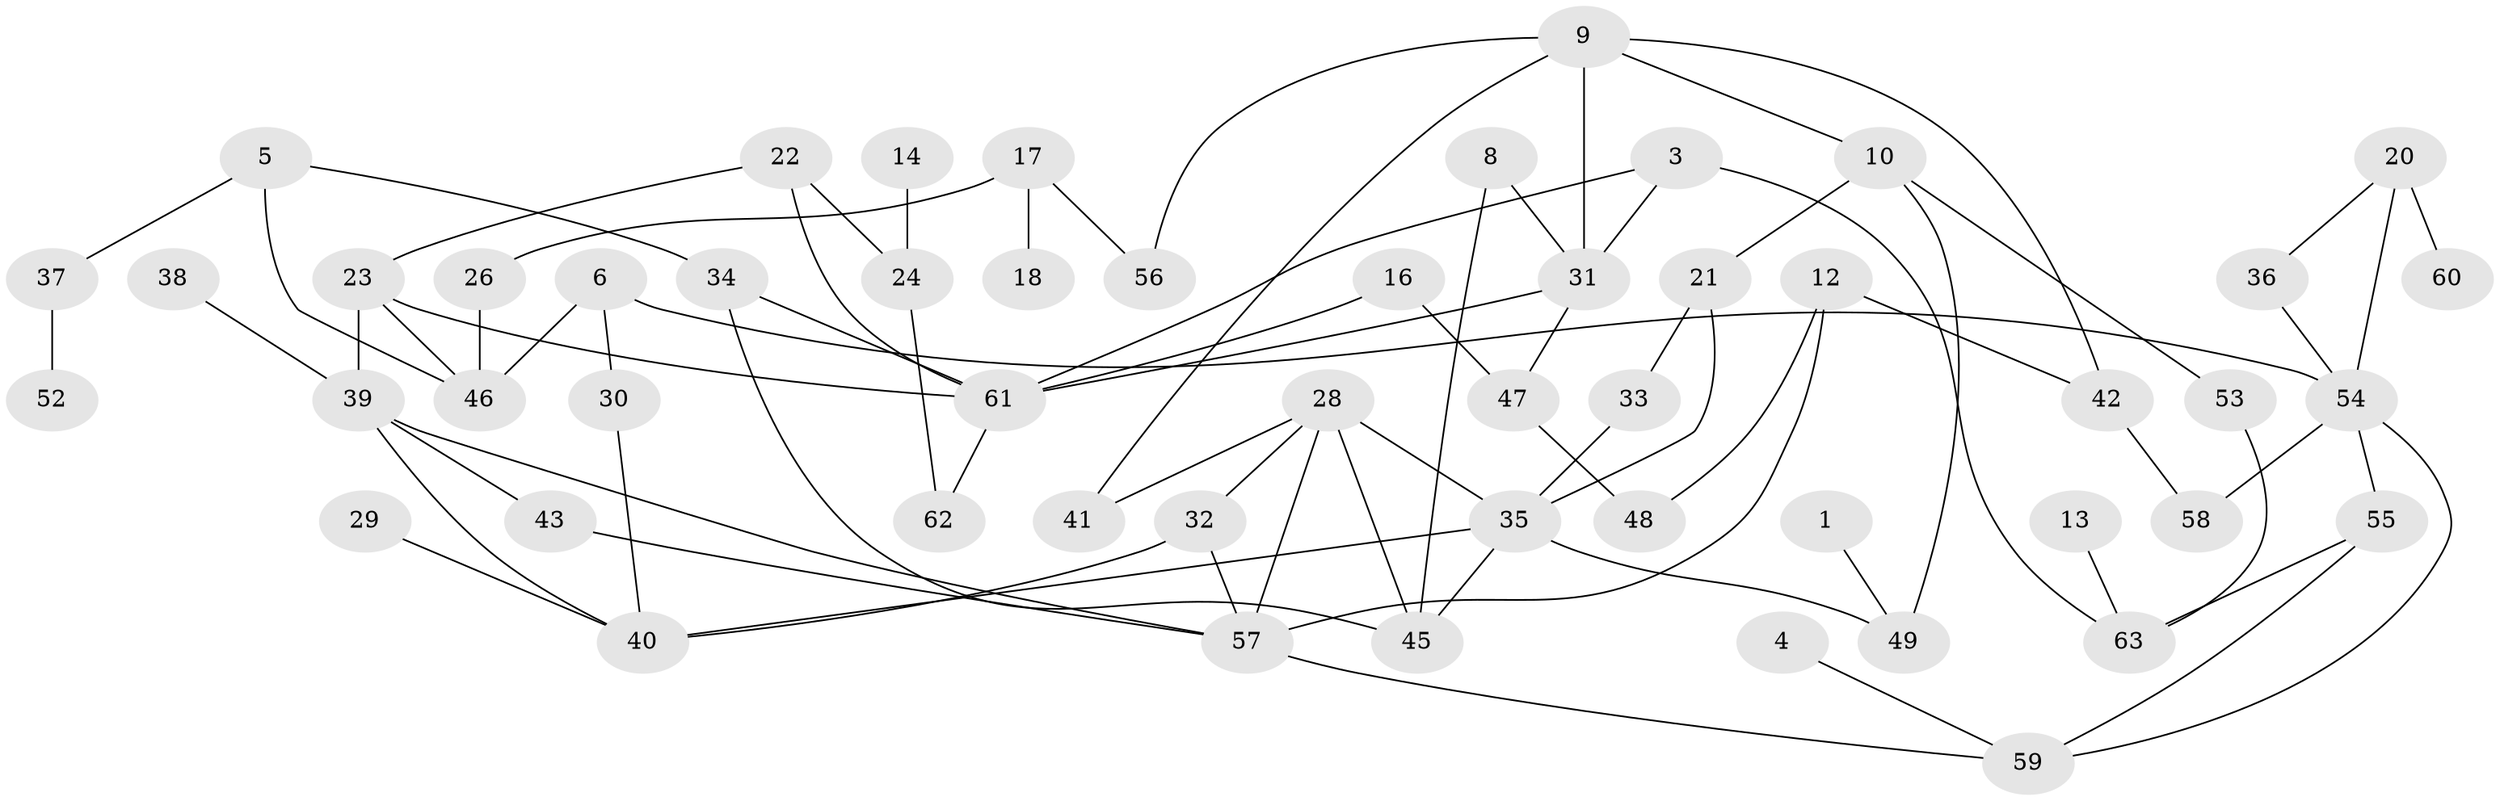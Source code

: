 // original degree distribution, {3: 0.30392156862745096, 2: 0.23529411764705882, 4: 0.10784313725490197, 1: 0.20588235294117646, 0: 0.08823529411764706, 5: 0.049019607843137254, 7: 0.00980392156862745}
// Generated by graph-tools (version 1.1) at 2025/35/03/04/25 23:35:49]
// undirected, 53 vertices, 78 edges
graph export_dot {
  node [color=gray90,style=filled];
  1;
  3;
  4;
  5;
  6;
  8;
  9;
  10;
  12;
  13;
  14;
  16;
  17;
  18;
  20;
  21;
  22;
  23;
  24;
  26;
  28;
  29;
  30;
  31;
  32;
  33;
  34;
  35;
  36;
  37;
  38;
  39;
  40;
  41;
  42;
  43;
  45;
  46;
  47;
  48;
  49;
  52;
  53;
  54;
  55;
  56;
  57;
  58;
  59;
  60;
  61;
  62;
  63;
  1 -- 49 [weight=1.0];
  3 -- 31 [weight=1.0];
  3 -- 61 [weight=1.0];
  3 -- 63 [weight=1.0];
  4 -- 59 [weight=1.0];
  5 -- 34 [weight=1.0];
  5 -- 37 [weight=1.0];
  5 -- 46 [weight=1.0];
  6 -- 30 [weight=1.0];
  6 -- 46 [weight=1.0];
  6 -- 54 [weight=1.0];
  8 -- 31 [weight=1.0];
  8 -- 45 [weight=1.0];
  9 -- 10 [weight=1.0];
  9 -- 31 [weight=1.0];
  9 -- 41 [weight=1.0];
  9 -- 42 [weight=1.0];
  9 -- 56 [weight=1.0];
  10 -- 21 [weight=1.0];
  10 -- 49 [weight=1.0];
  10 -- 53 [weight=1.0];
  12 -- 42 [weight=1.0];
  12 -- 48 [weight=1.0];
  12 -- 57 [weight=1.0];
  13 -- 63 [weight=1.0];
  14 -- 24 [weight=1.0];
  16 -- 47 [weight=1.0];
  16 -- 61 [weight=1.0];
  17 -- 18 [weight=1.0];
  17 -- 26 [weight=1.0];
  17 -- 56 [weight=1.0];
  20 -- 36 [weight=1.0];
  20 -- 54 [weight=1.0];
  20 -- 60 [weight=2.0];
  21 -- 33 [weight=1.0];
  21 -- 35 [weight=1.0];
  22 -- 23 [weight=1.0];
  22 -- 24 [weight=1.0];
  22 -- 61 [weight=1.0];
  23 -- 39 [weight=1.0];
  23 -- 46 [weight=1.0];
  23 -- 61 [weight=1.0];
  24 -- 62 [weight=1.0];
  26 -- 46 [weight=1.0];
  28 -- 32 [weight=1.0];
  28 -- 35 [weight=1.0];
  28 -- 41 [weight=1.0];
  28 -- 45 [weight=1.0];
  28 -- 57 [weight=1.0];
  29 -- 40 [weight=1.0];
  30 -- 40 [weight=1.0];
  31 -- 47 [weight=1.0];
  31 -- 61 [weight=1.0];
  32 -- 40 [weight=1.0];
  32 -- 57 [weight=1.0];
  33 -- 35 [weight=1.0];
  34 -- 45 [weight=1.0];
  34 -- 61 [weight=1.0];
  35 -- 40 [weight=1.0];
  35 -- 45 [weight=1.0];
  35 -- 49 [weight=1.0];
  36 -- 54 [weight=1.0];
  37 -- 52 [weight=1.0];
  38 -- 39 [weight=1.0];
  39 -- 40 [weight=1.0];
  39 -- 43 [weight=1.0];
  39 -- 57 [weight=1.0];
  42 -- 58 [weight=2.0];
  43 -- 57 [weight=1.0];
  47 -- 48 [weight=1.0];
  53 -- 63 [weight=1.0];
  54 -- 55 [weight=1.0];
  54 -- 58 [weight=1.0];
  54 -- 59 [weight=1.0];
  55 -- 59 [weight=1.0];
  55 -- 63 [weight=1.0];
  57 -- 59 [weight=1.0];
  61 -- 62 [weight=1.0];
}
